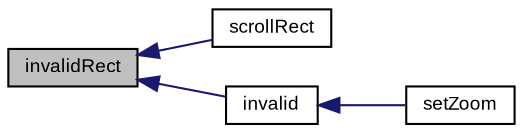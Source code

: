digraph "invalidRect"
{
  bgcolor="transparent";
  edge [fontname="Arial",fontsize="9",labelfontname="Arial",labelfontsize="9"];
  node [fontname="Arial",fontsize="9",shape=record];
  rankdir="LR";
  Node1 [label="invalidRect",height=0.2,width=0.4,color="black", fillcolor="grey75", style="filled" fontcolor="black"];
  Node1 -> Node2 [dir="back",color="midnightblue",fontsize="9",style="solid",fontname="Arial"];
  Node2 [label="scrollRect",height=0.2,width=0.4,color="black",URL="$class_v_s_t_g_u_i_1_1_c_frame.html#adccf8c195f686e93c923333b54eace87",tooltip="scroll src rect by distance "];
  Node1 -> Node3 [dir="back",color="midnightblue",fontsize="9",style="solid",fontname="Arial"];
  Node3 [label="invalid",height=0.2,width=0.4,color="black",URL="$class_v_s_t_g_u_i_1_1_c_frame.html#a42789430a9d5e7f3729bf69c9398fc52",tooltip="mark whole view as invalid "];
  Node3 -> Node4 [dir="back",color="midnightblue",fontsize="9",style="solid",fontname="Arial"];
  Node4 [label="setZoom",height=0.2,width=0.4,color="black",URL="$class_v_s_t_g_u_i_1_1_c_frame.html#acd95b7a4f72bc2f26ec1b08904fd3df1",tooltip="set zoom factor "];
}
